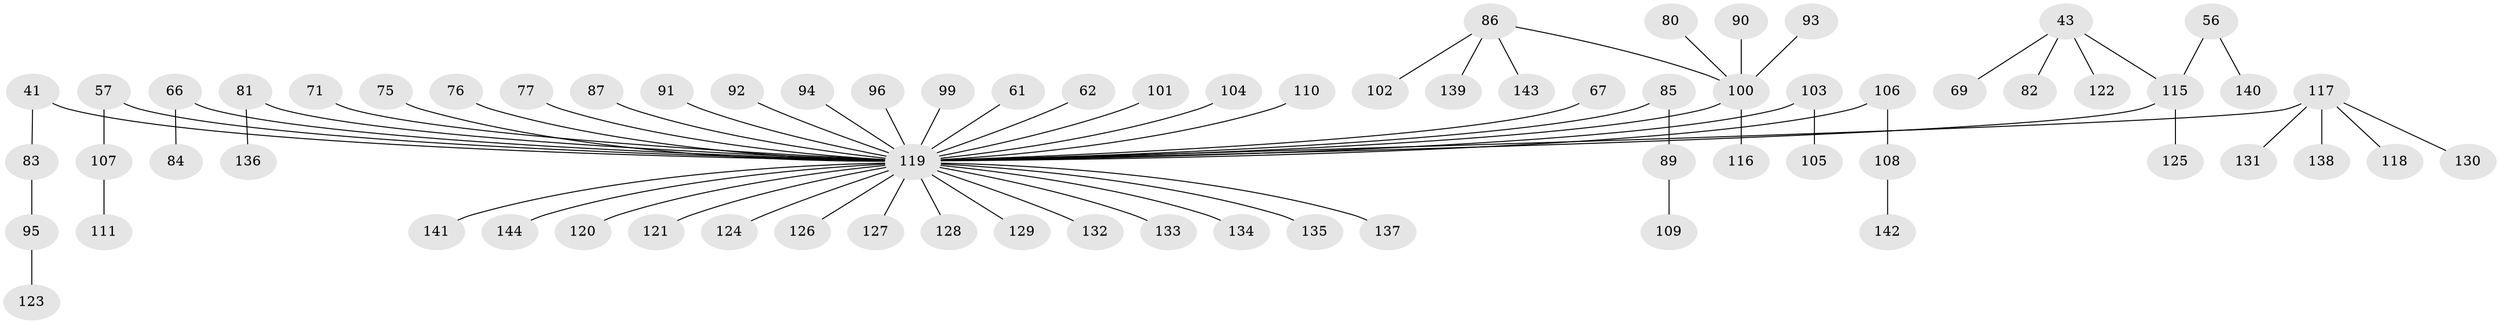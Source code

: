 // original degree distribution, {6: 0.013888888888888888, 5: 0.04861111111111111, 4: 0.0625, 7: 0.006944444444444444, 2: 0.2708333333333333, 1: 0.4861111111111111, 3: 0.1111111111111111}
// Generated by graph-tools (version 1.1) at 2025/52/03/09/25 04:52:46]
// undirected, 72 vertices, 71 edges
graph export_dot {
graph [start="1"]
  node [color=gray90,style=filled];
  41 [super="+32"];
  43;
  56;
  57;
  61;
  62;
  66 [super="+38"];
  67;
  69;
  71;
  75;
  76;
  77;
  80;
  81;
  82;
  83;
  84;
  85;
  86;
  87;
  89;
  90;
  91;
  92;
  93;
  94;
  95;
  96;
  99;
  100 [super="+8+11+10+40+16+78"];
  101;
  102;
  103;
  104;
  105;
  106;
  107;
  108;
  109;
  110;
  111;
  115 [super="+36"];
  116;
  117 [super="+98+113+114"];
  118;
  119 [super="+48+39+42+112+45+37+53+70+59"];
  120;
  121;
  122;
  123;
  124;
  125;
  126;
  127;
  128;
  129;
  130;
  131;
  132;
  133;
  134;
  135;
  136;
  137;
  138;
  139;
  140;
  141;
  142;
  143;
  144;
  41 -- 83;
  41 -- 119;
  43 -- 69;
  43 -- 82;
  43 -- 122;
  43 -- 115;
  56 -- 140;
  56 -- 115;
  57 -- 107;
  57 -- 119;
  61 -- 119;
  62 -- 119;
  66 -- 84;
  66 -- 119;
  67 -- 119;
  71 -- 119;
  75 -- 119;
  76 -- 119;
  77 -- 119;
  80 -- 100;
  81 -- 136;
  81 -- 119;
  83 -- 95;
  85 -- 89;
  85 -- 119;
  86 -- 102;
  86 -- 139;
  86 -- 143;
  86 -- 100;
  87 -- 119;
  89 -- 109;
  90 -- 100;
  91 -- 119;
  92 -- 119;
  93 -- 100;
  94 -- 119;
  95 -- 123;
  96 -- 119;
  99 -- 119;
  100 -- 116;
  100 -- 119;
  101 -- 119;
  103 -- 105;
  103 -- 119;
  104 -- 119;
  106 -- 108;
  106 -- 119;
  107 -- 111;
  108 -- 142;
  110 -- 119;
  115 -- 125;
  115 -- 119;
  117 -- 118;
  117 -- 138;
  117 -- 131;
  117 -- 130;
  117 -- 119;
  119 -- 128;
  119 -- 132;
  119 -- 133;
  119 -- 134;
  119 -- 135;
  119 -- 137;
  119 -- 144;
  119 -- 121;
  119 -- 120;
  119 -- 124;
  119 -- 126;
  119 -- 127;
  119 -- 141;
  119 -- 129;
}
